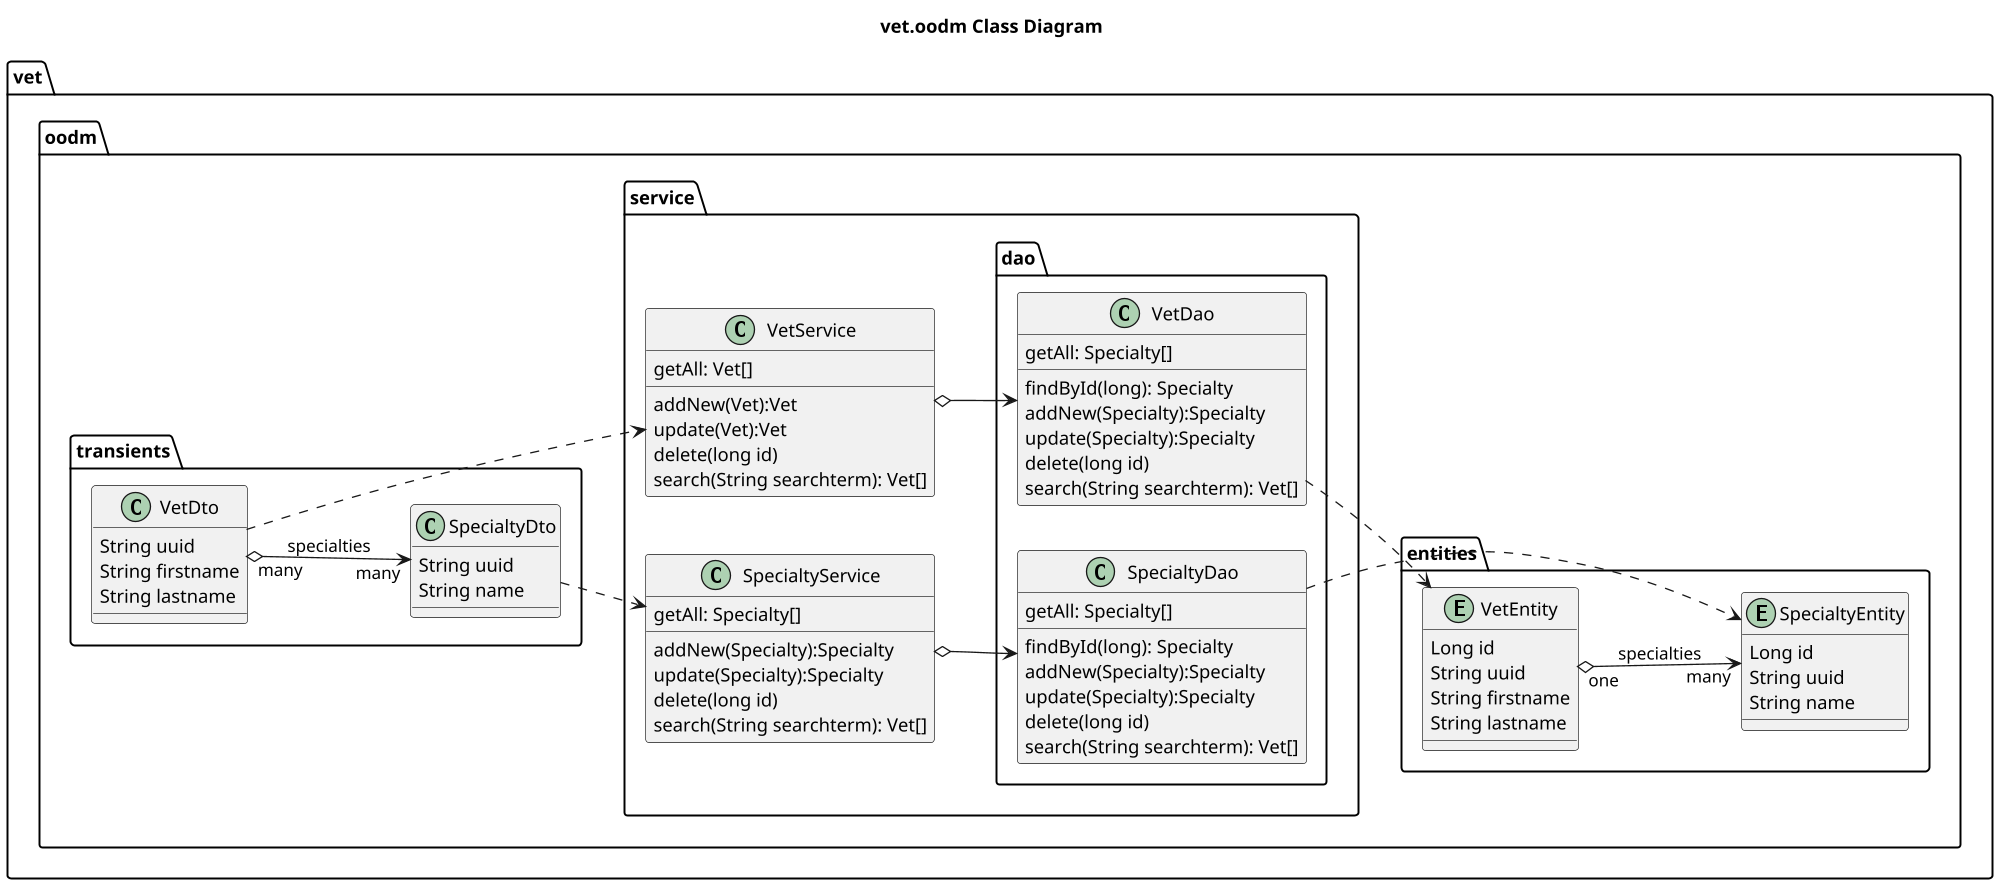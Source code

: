 @startuml
'https://plantuml.com/class-diagram

title vet.oodm Class Diagram

left to right direction
'top to bottom direction

scale 2000 width

package vet.oodm {

    package vet.oodm.entities {

        entity VetEntity {
            Long id
            String uuid
            String firstname
            String lastname
        }

        entity SpecialtyEntity {
            Long id
            String uuid
            String name
        }

        VetEntity "one" o--> "many" SpecialtyEntity: specialties
    }

    package vet.oodm.service {

        class VetService {
            getAll: Vet[]
            addNew(Vet):Vet
            update(Vet):Vet
            delete(long id)
            search(String searchterm): Vet[]
        }

        class SpecialtyService {
            getAll: Specialty[]
            addNew(Specialty):Specialty
            update(Specialty):Specialty
            delete(long id)
            search(String searchterm): Vet[]
        }

        package vet.oodm.service.dao {
            class VetDao {
                getAll: Specialty[]
                findById(long): Specialty
                addNew(Specialty):Specialty
                update(Specialty):Specialty
                delete(long id)
                search(String searchterm): Vet[]
            }
            class SpecialtyDao {
                getAll: Specialty[]
                findById(long): Specialty
                addNew(Specialty):Specialty
                update(Specialty):Specialty
                delete(long id)
                search(String searchterm): Vet[]
            }
        }

        VetService o--> VetDao
        SpecialtyService o--> SpecialtyDao

        VetDao ..> VetEntity
        SpecialtyDao ..> SpecialtyEntity
    }

    package vet.oodm.transients {

        class VetDto {
            String uuid
            String firstname
            String lastname
        }

        class SpecialtyDto {
            String uuid
            String name
        }

        VetDto "many" o--> "many" SpecialtyDto: specialties

        VetDto ..> VetService
        SpecialtyDto ..> SpecialtyService
    }
}

@enduml